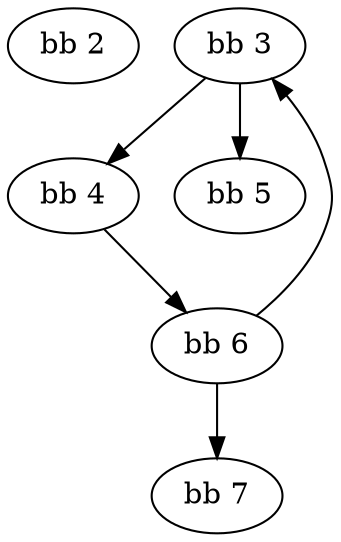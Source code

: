 digraph G {
	graph [dpi=106];
	node [label="\N"];
	graph [bb="0,0,139.93,252"];
	<bb 2> [pos="27,234", width="0.75413", height="0.5"];
	<bb 3> [pos="100,234", width="0.75413", height="0.5"];
	<bb 4> [pos="27,162", width="0.75413", height="0.5"];
	<bb 5> [pos="100,162", width="0.75413", height="0.5"];
	<bb 6> [pos="91,90", width="0.75413", height="0.5"];
	<bb 7> [pos="91,18", width="0.75413", height="0.5"];
	<bb 3> -> <bb 4> [pos="e,41.751,177.14 85.227,218.83 74.838,208.87 60.756,195.37 49.043,184.14"];
	<bb 3> -> <bb 5> [pos="e,100,180.1 100,215.7 100,207.98 100,198.71 100,190.11"];
	<bb 4> -> <bb 6> [pos="e,77.447,105.82 40.573,146.15 49.312,136.6 60.834,123.99 70.658,113.25"];
	<bb 6> -> <bb 3> [pos="e,113.75,218.07 107.66,104.86 117.99,114.6 130.34,128.59 136,144 141.52,159.02 140.7,164.71 136,180 132.71,190.69 126.46,201.15 \
120.07,209.92"];
	<bb 6> -> <bb 7> [pos="e,91,36.104 91,71.697 91,63.983 91,54.712 91,46.112"];
}
